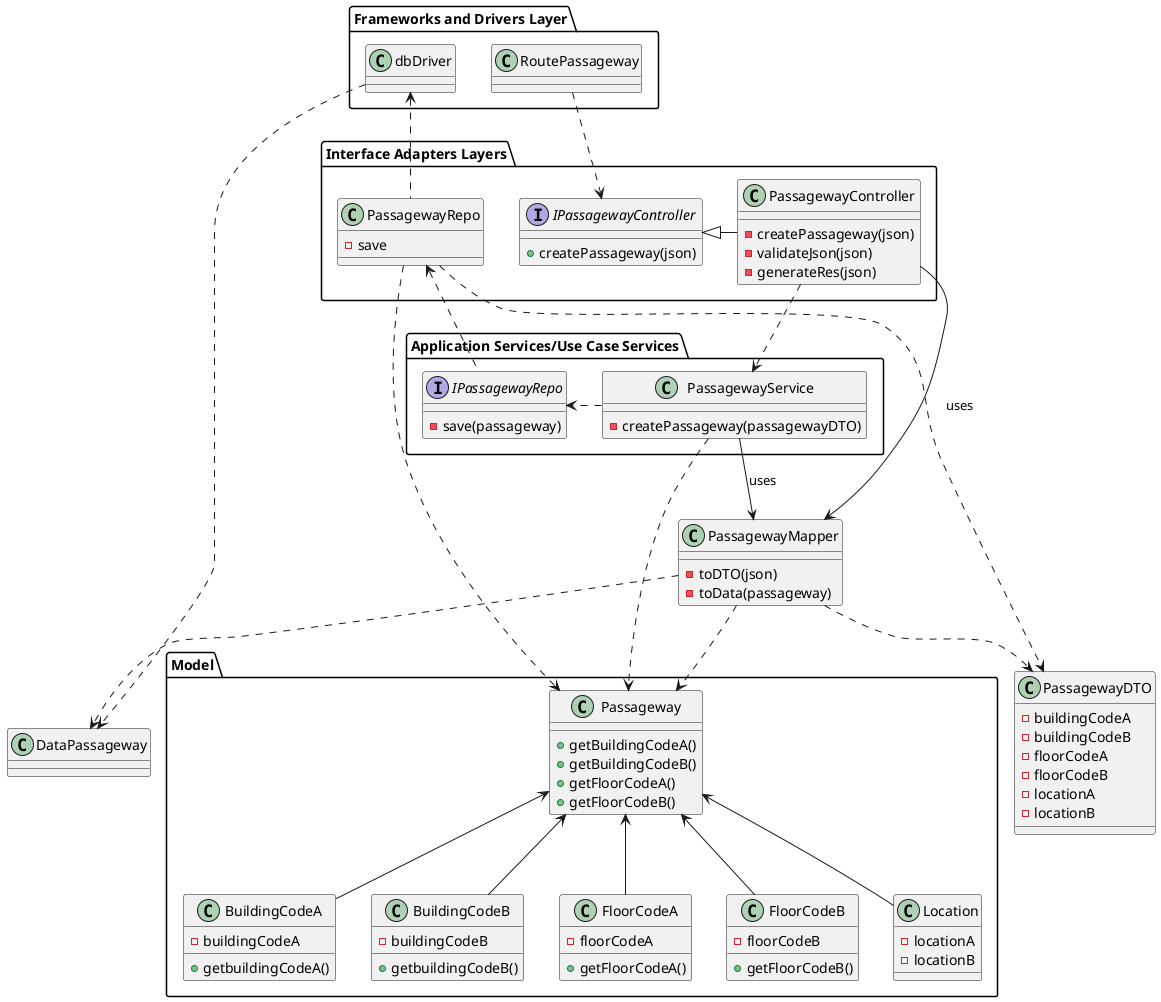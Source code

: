@startuml

package "Frameworks and Drivers Layer"  {
    class RoutePassageway {}
    class dbDriver {}
}

package "Interface Adapters Layers"  {
    interface IPassagewayController {
        +createPassageway(json)
    }
    class PassagewayController {
        -createPassageway(json)
        -validateJson(json)
        -generateRes(json)
    }
    class PassagewayRepo {
        -save
    }
}

PassagewayController --> PassagewayMapper : uses

package "Application Services/Use Case Services"   {
    class PassagewayService {
        -createPassageway(passagewayDTO)
    }
    interface IPassagewayRepo {
        -save(passageway)
    }
}
PassagewayService --> PassagewayMapper : uses

package "Model"  {
    class Passageway {
        +getBuildingCodeA()
        +getBuildingCodeB()
        +getFloorCodeA()
        +getFloorCodeB()
    }
    class BuildingCodeA {
        -buildingCodeA
        +getbuildingCodeA()
    }
    class BuildingCodeB {
        -buildingCodeB
        +getbuildingCodeB()
    }
    class FloorCodeA {
        -floorCodeA
        +getFloorCodeA()
    }
    class FloorCodeB {
        -floorCodeB
        +getFloorCodeB()
    }
    class Location {
        -locationA
        -locationB
    }
}
class PassagewayMapper {
    -toDTO(json)
    -toData(passageway)
}
class PassagewayDTO {
    -buildingCodeA
    -buildingCodeB
    -floorCodeA
    -floorCodeB
    -locationA
    -locationB
}
class DataPassageway {}



RoutePassageway .d.> IPassagewayController
PassagewayController -|> IPassagewayController
PassagewayController .d.> PassagewayService
PassagewayService .d.> Passageway
PassagewayService .r.> IPassagewayRepo
IPassagewayRepo .u.> PassagewayRepo
PassagewayRepo .u.> dbDriver

PassagewayMapper ..> PassagewayDTO
PassagewayMapper ..> Passageway
PassagewayMapper ..> DataPassageway

dbDriver ..> DataPassageway
PassagewayRepo ..> Passageway
PassagewayRepo ..> PassagewayDTO

Passageway <-- BuildingCodeA
Passageway <-- BuildingCodeB
Passageway <-- FloorCodeA
Passageway <-- FloorCodeB
Passageway <-- Location


@enduml
